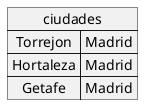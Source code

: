 @startuml diagrama17

map ciudades {
    Torrejon => Madrid
    Hortaleza => Madrid
    Getafe => Madrid
}

@enduml